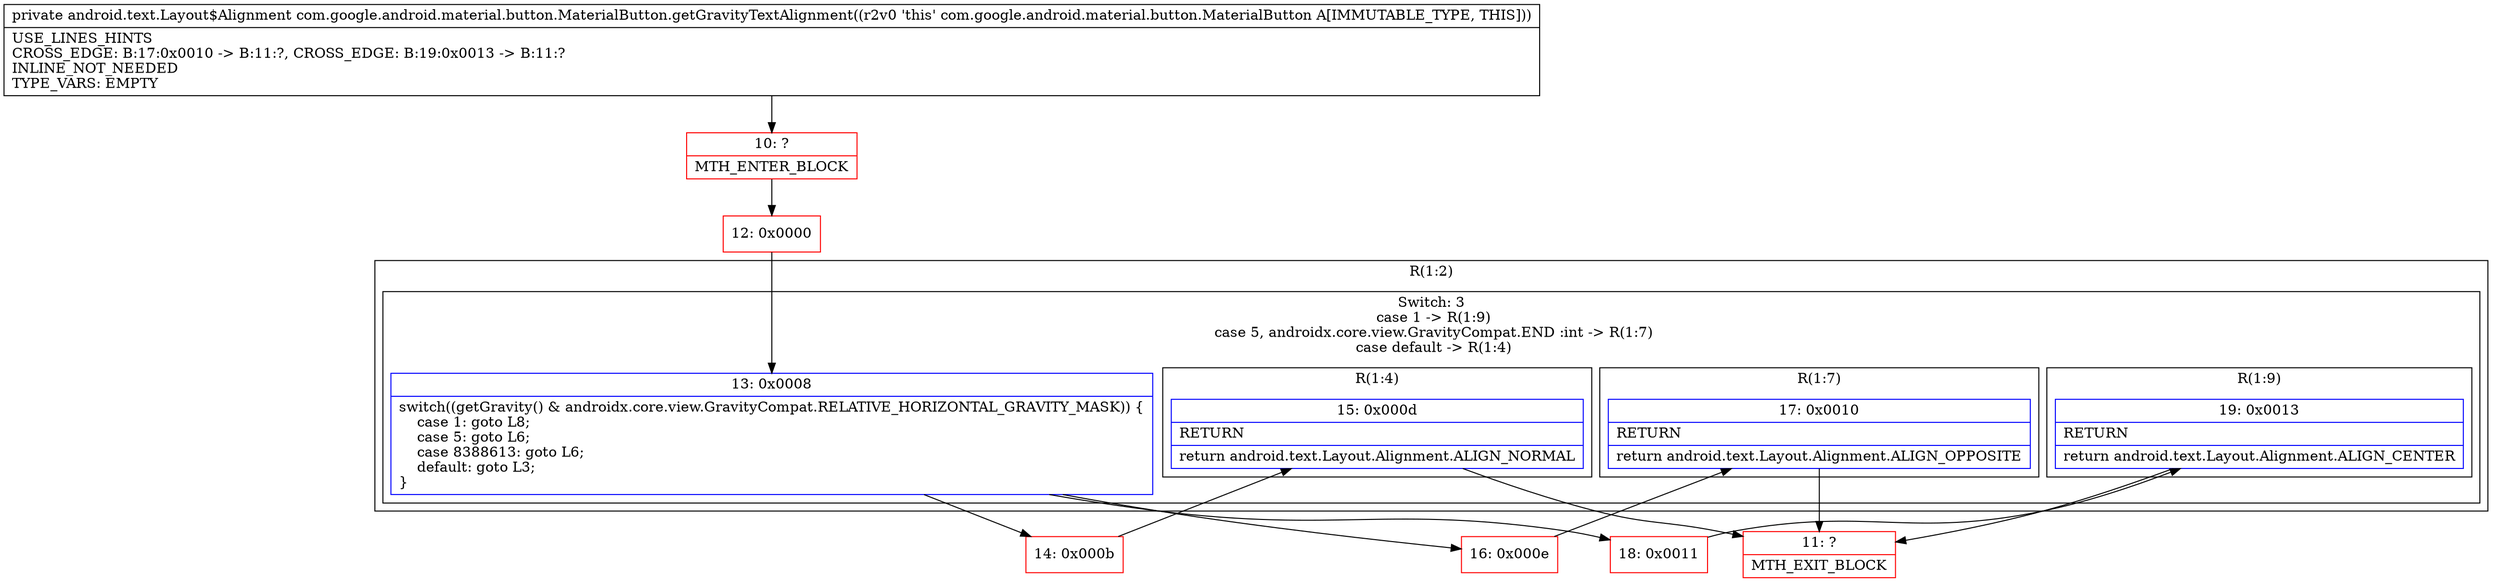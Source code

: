 digraph "CFG forcom.google.android.material.button.MaterialButton.getGravityTextAlignment()Landroid\/text\/Layout$Alignment;" {
subgraph cluster_Region_969336971 {
label = "R(1:2)";
node [shape=record,color=blue];
subgraph cluster_SwitchRegion_1193233229 {
label = "Switch: 3
 case 1 -> R(1:9)
 case 5, androidx.core.view.GravityCompat.END :int -> R(1:7)
 case default -> R(1:4)";
node [shape=record,color=blue];
Node_13 [shape=record,label="{13\:\ 0x0008|switch((getGravity() & androidx.core.view.GravityCompat.RELATIVE_HORIZONTAL_GRAVITY_MASK)) \{\l    case 1: goto L8;\l    case 5: goto L6;\l    case 8388613: goto L6;\l    default: goto L3;\l\}\l}"];
subgraph cluster_Region_2132941246 {
label = "R(1:9)";
node [shape=record,color=blue];
Node_19 [shape=record,label="{19\:\ 0x0013|RETURN\l|return android.text.Layout.Alignment.ALIGN_CENTER\l}"];
}
subgraph cluster_Region_1940332816 {
label = "R(1:7)";
node [shape=record,color=blue];
Node_17 [shape=record,label="{17\:\ 0x0010|RETURN\l|return android.text.Layout.Alignment.ALIGN_OPPOSITE\l}"];
}
subgraph cluster_Region_2108366175 {
label = "R(1:4)";
node [shape=record,color=blue];
Node_15 [shape=record,label="{15\:\ 0x000d|RETURN\l|return android.text.Layout.Alignment.ALIGN_NORMAL\l}"];
}
}
}
Node_10 [shape=record,color=red,label="{10\:\ ?|MTH_ENTER_BLOCK\l}"];
Node_12 [shape=record,color=red,label="{12\:\ 0x0000}"];
Node_14 [shape=record,color=red,label="{14\:\ 0x000b}"];
Node_11 [shape=record,color=red,label="{11\:\ ?|MTH_EXIT_BLOCK\l}"];
Node_16 [shape=record,color=red,label="{16\:\ 0x000e}"];
Node_18 [shape=record,color=red,label="{18\:\ 0x0011}"];
MethodNode[shape=record,label="{private android.text.Layout$Alignment com.google.android.material.button.MaterialButton.getGravityTextAlignment((r2v0 'this' com.google.android.material.button.MaterialButton A[IMMUTABLE_TYPE, THIS]))  | USE_LINES_HINTS\lCROSS_EDGE: B:17:0x0010 \-\> B:11:?, CROSS_EDGE: B:19:0x0013 \-\> B:11:?\lINLINE_NOT_NEEDED\lTYPE_VARS: EMPTY\l}"];
MethodNode -> Node_10;Node_13 -> Node_14;
Node_13 -> Node_16;
Node_13 -> Node_18;
Node_19 -> Node_11;
Node_17 -> Node_11;
Node_15 -> Node_11;
Node_10 -> Node_12;
Node_12 -> Node_13;
Node_14 -> Node_15;
Node_16 -> Node_17;
Node_18 -> Node_19;
}

